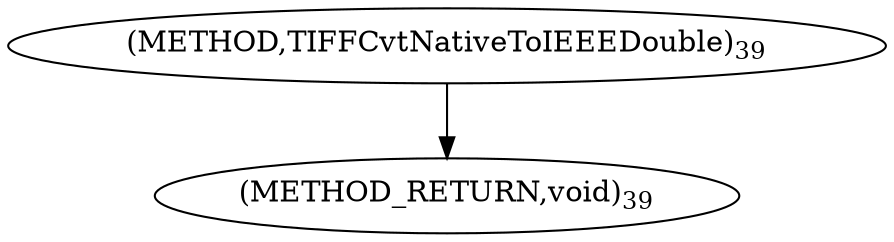 digraph "TIFFCvtNativeToIEEEDouble" {  
"63924" [label = <(METHOD,TIFFCvtNativeToIEEEDouble)<SUB>39</SUB>> ]
"63928" [label = <(METHOD_RETURN,void)<SUB>39</SUB>> ]
  "63924" -> "63928" 
}

